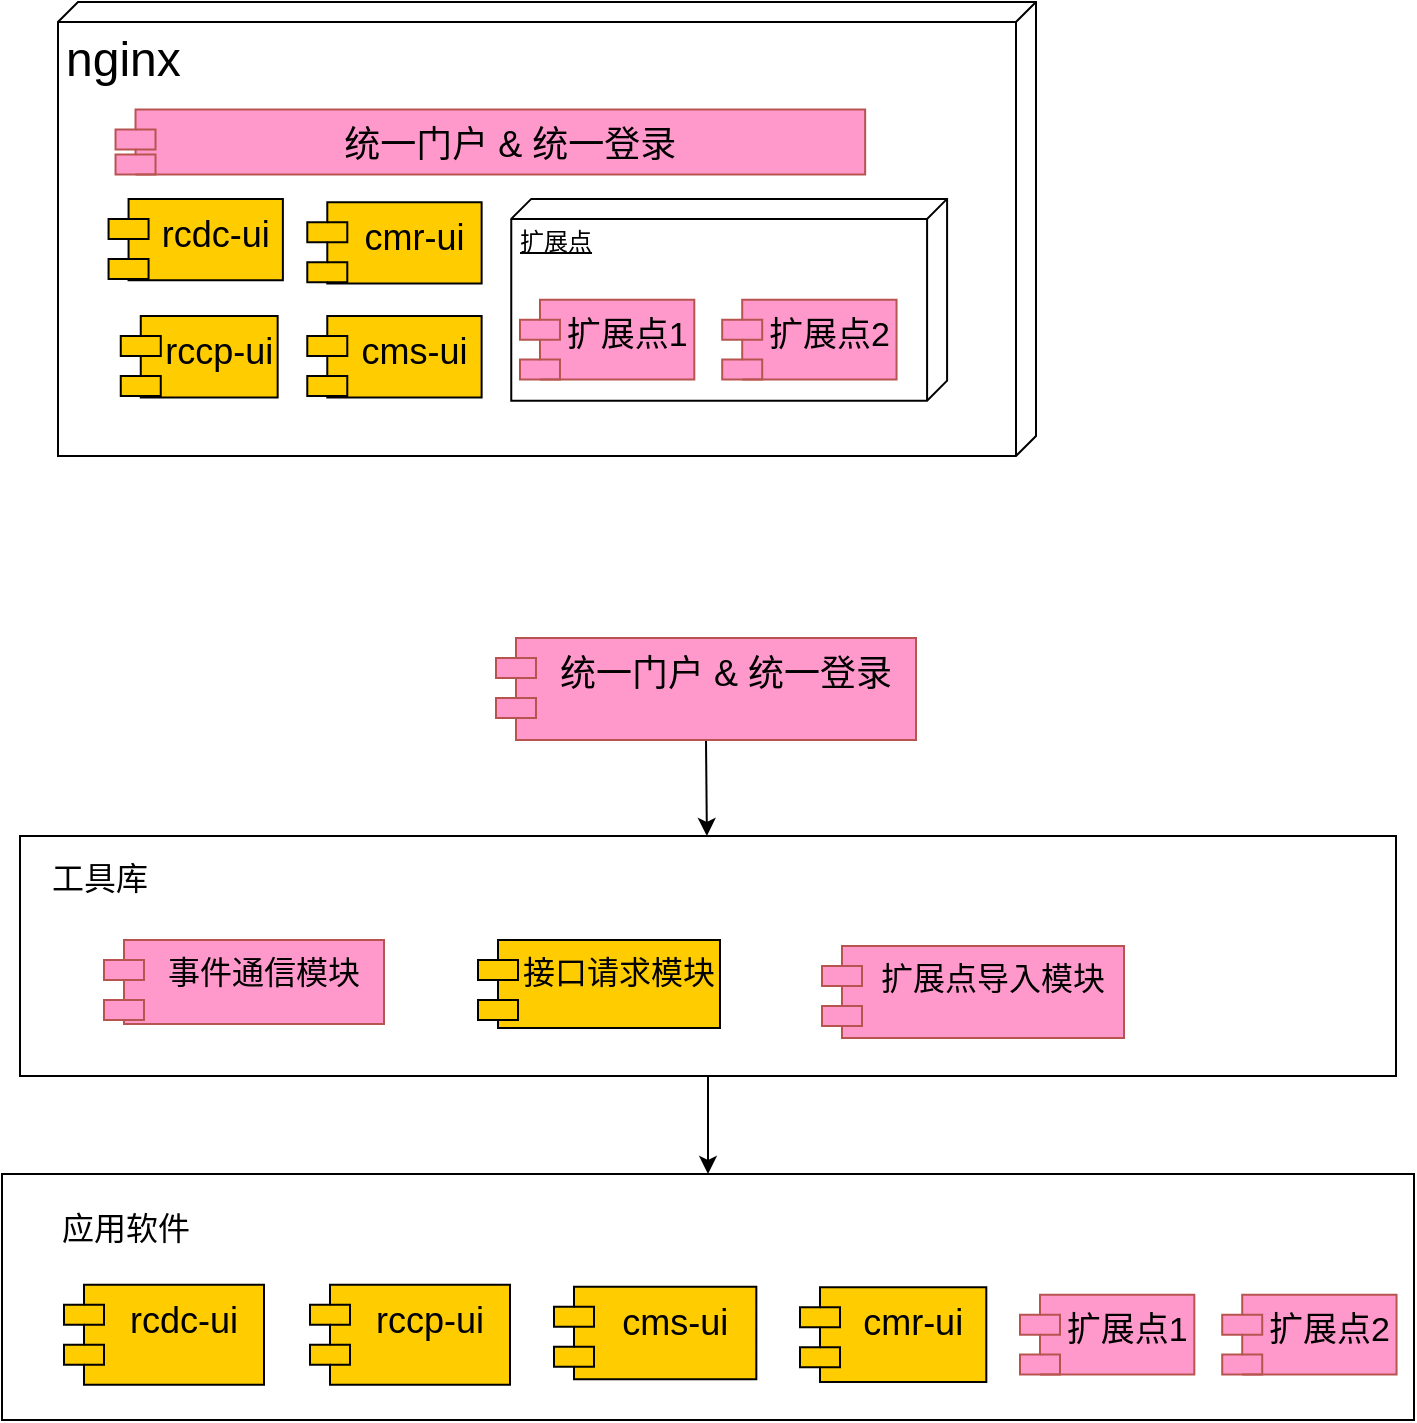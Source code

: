<mxfile version="15.8.6" type="github">
  <diagram id="j0ziaLHF8pWoc9vtY9ym" name="Page-1">
    <mxGraphModel dx="1500" dy="835" grid="0" gridSize="10" guides="1" tooltips="1" connect="1" arrows="1" fold="1" page="1" pageScale="1" pageWidth="827" pageHeight="4069" math="0" shadow="0">
      <root>
        <mxCell id="0" />
        <mxCell id="1" parent="0" />
        <mxCell id="LfQ-vOlzmzYYvnquImAN-56" style="edgeStyle=none;rounded=0;orthogonalLoop=1;jettySize=auto;html=1;exitX=0.5;exitY=1;exitDx=0;exitDy=0;fontSize=16;" edge="1" parent="1" source="LfQ-vOlzmzYYvnquImAN-48" target="LfQ-vOlzmzYYvnquImAN-45">
          <mxGeometry relative="1" as="geometry" />
        </mxCell>
        <mxCell id="LfQ-vOlzmzYYvnquImAN-48" value="" style="rounded=0;whiteSpace=wrap;html=1;fontSize=16;align=left;" vertex="1" parent="1">
          <mxGeometry x="71" y="458" width="688" height="120" as="geometry" />
        </mxCell>
        <mxCell id="LfQ-vOlzmzYYvnquImAN-45" value="" style="rounded=0;whiteSpace=wrap;html=1;fontSize=16;" vertex="1" parent="1">
          <mxGeometry x="62" y="627" width="706" height="123" as="geometry" />
        </mxCell>
        <mxCell id="LfQ-vOlzmzYYvnquImAN-5" value="" style="group" vertex="1" connectable="0" parent="1">
          <mxGeometry x="90" y="41" width="489" height="227" as="geometry" />
        </mxCell>
        <mxCell id="5luBb_2tMEL0sUNSLeLB-1" value="&lt;font style=&quot;font-size: 24px&quot;&gt;nginx&lt;/font&gt;" style="verticalAlign=top;align=left;spacingTop=8;spacingLeft=2;spacingRight=12;shape=cube;size=10;direction=south;fontStyle=0;html=1;" parent="LfQ-vOlzmzYYvnquImAN-5" vertex="1">
          <mxGeometry width="489" height="227.0" as="geometry" />
        </mxCell>
        <mxCell id="LfQ-vOlzmzYYvnquImAN-2" value="扩展点" style="verticalAlign=top;align=left;spacingTop=8;spacingLeft=2;spacingRight=12;shape=cube;size=10;direction=south;fontStyle=4;html=1;" vertex="1" parent="LfQ-vOlzmzYYvnquImAN-5">
          <mxGeometry x="226.631" y="98.448" width="217.914" height="100.889" as="geometry" />
        </mxCell>
        <mxCell id="LfQ-vOlzmzYYvnquImAN-1" value="扩展点1" style="shape=module;align=left;spacingLeft=20;align=center;verticalAlign=top;fontSize=17;strokeColor=#b85450;fillColor=#ff99cc;" vertex="1" parent="LfQ-vOlzmzYYvnquImAN-5">
          <mxGeometry x="230.989" y="148.892" width="87.166" height="39.867" as="geometry" />
        </mxCell>
        <mxCell id="5luBb_2tMEL0sUNSLeLB-2" value="统一门户 &amp; 统一登录" style="shape=module;align=left;spacingLeft=20;align=center;verticalAlign=top;fontSize=18;fillColor=#ff99cc;strokeColor=#b85450;" parent="LfQ-vOlzmzYYvnquImAN-5" vertex="1">
          <mxGeometry x="28.765" y="53.699" width="374.813" height="32.545" as="geometry" />
        </mxCell>
        <mxCell id="5luBb_2tMEL0sUNSLeLB-3" value="rcdc-ui" style="shape=module;align=left;spacingLeft=20;align=center;verticalAlign=top;fontSize=18;fillColor=#ffcc00;" parent="LfQ-vOlzmzYYvnquImAN-5" vertex="1">
          <mxGeometry x="25.278" y="98.448" width="87.166" height="40.681" as="geometry" />
        </mxCell>
        <mxCell id="5luBb_2tMEL0sUNSLeLB-4" value="rccp-ui" style="shape=module;align=left;spacingLeft=20;align=center;verticalAlign=top;fontSize=18;fillColor=#ffcc00;" parent="LfQ-vOlzmzYYvnquImAN-5" vertex="1">
          <mxGeometry x="31.38" y="157.029" width="78.449" height="40.681" as="geometry" />
        </mxCell>
        <mxCell id="5luBb_2tMEL0sUNSLeLB-5" value="cmr-ui" style="shape=module;align=left;spacingLeft=20;align=center;verticalAlign=top;fontSize=18;fillColor=#ffcc00;" parent="LfQ-vOlzmzYYvnquImAN-5" vertex="1">
          <mxGeometry x="124.647" y="100.075" width="87.166" height="40.681" as="geometry" />
        </mxCell>
        <mxCell id="5luBb_2tMEL0sUNSLeLB-6" value="cms-ui" style="shape=module;align=left;spacingLeft=20;align=center;verticalAlign=top;fontSize=18;fillColor=#ffcc00;" parent="LfQ-vOlzmzYYvnquImAN-5" vertex="1">
          <mxGeometry x="124.642" y="157.029" width="87.166" height="40.681" as="geometry" />
        </mxCell>
        <mxCell id="LfQ-vOlzmzYYvnquImAN-3" value="扩展点2" style="shape=module;align=left;spacingLeft=20;align=center;verticalAlign=top;fontSize=17;strokeColor=#b85450;fillColor=#ff99cc;" vertex="1" parent="LfQ-vOlzmzYYvnquImAN-5">
          <mxGeometry x="332.102" y="148.892" width="87.166" height="39.867" as="geometry" />
        </mxCell>
        <mxCell id="LfQ-vOlzmzYYvnquImAN-55" style="edgeStyle=none;rounded=0;orthogonalLoop=1;jettySize=auto;html=1;exitX=0.5;exitY=1;exitDx=0;exitDy=0;fontSize=16;" edge="1" parent="1" source="LfQ-vOlzmzYYvnquImAN-16" target="LfQ-vOlzmzYYvnquImAN-48">
          <mxGeometry relative="1" as="geometry" />
        </mxCell>
        <mxCell id="LfQ-vOlzmzYYvnquImAN-16" value="统一门户 &amp; 统一登录" style="shape=module;align=left;spacingLeft=20;align=center;verticalAlign=top;fontSize=18;fillColor=#ff99cc;strokeColor=#b85450;" vertex="1" parent="1">
          <mxGeometry x="309" y="359" width="210" height="51" as="geometry" />
        </mxCell>
        <mxCell id="LfQ-vOlzmzYYvnquImAN-18" value="rcdc-ui" style="shape=module;align=left;spacingLeft=20;align=center;verticalAlign=top;fontSize=18;fillColor=#ffcc00;" vertex="1" parent="1">
          <mxGeometry x="93" y="682.33" width="100" height="50" as="geometry" />
        </mxCell>
        <mxCell id="LfQ-vOlzmzYYvnquImAN-19" value="rccp-ui" style="shape=module;align=left;spacingLeft=20;align=center;verticalAlign=top;fontSize=18;fillColor=#ffcc00;" vertex="1" parent="1">
          <mxGeometry x="216" y="682.33" width="100" height="50" as="geometry" />
        </mxCell>
        <mxCell id="LfQ-vOlzmzYYvnquImAN-30" value="cms-ui" style="shape=module;align=left;spacingLeft=20;align=center;verticalAlign=top;fontSize=18;fillColor=#ffcc00;" vertex="1" parent="1">
          <mxGeometry x="338" y="683.33" width="101.17" height="46.34" as="geometry" />
        </mxCell>
        <mxCell id="LfQ-vOlzmzYYvnquImAN-31" value="cmr-ui" style="shape=module;align=left;spacingLeft=20;align=center;verticalAlign=top;fontSize=18;fillColor=#ffcc00;" vertex="1" parent="1">
          <mxGeometry x="461" y="683.66" width="93.16" height="47.34" as="geometry" />
        </mxCell>
        <mxCell id="LfQ-vOlzmzYYvnquImAN-32" value="事件通信模块" style="shape=module;align=left;spacingLeft=20;align=center;verticalAlign=top;fontSize=16;fillColor=#ff99cc;strokeColor=#b85450;" vertex="1" parent="1">
          <mxGeometry x="113" y="510" width="140" height="42" as="geometry" />
        </mxCell>
        <mxCell id="LfQ-vOlzmzYYvnquImAN-40" value="接口请求模块" style="shape=module;align=left;spacingLeft=20;align=center;verticalAlign=top;fontSize=16;fillColor=#ffcc00;" vertex="1" parent="1">
          <mxGeometry x="300" y="510" width="121" height="44" as="geometry" />
        </mxCell>
        <mxCell id="LfQ-vOlzmzYYvnquImAN-43" value="扩展点导入模块" style="shape=module;align=left;spacingLeft=20;align=center;verticalAlign=top;fontSize=16;strokeColor=#b85450;fillColor=#ff99cc;" vertex="1" parent="1">
          <mxGeometry x="472" y="513" width="151" height="46" as="geometry" />
        </mxCell>
        <mxCell id="LfQ-vOlzmzYYvnquImAN-46" value="扩展点1" style="shape=module;align=left;spacingLeft=20;align=center;verticalAlign=top;fontSize=17;strokeColor=#b85450;fillColor=#ff99cc;" vertex="1" parent="1">
          <mxGeometry x="570.999" y="687.392" width="87.166" height="39.867" as="geometry" />
        </mxCell>
        <mxCell id="LfQ-vOlzmzYYvnquImAN-47" value="扩展点2" style="shape=module;align=left;spacingLeft=20;align=center;verticalAlign=top;fontSize=17;strokeColor=#b85450;fillColor=#ff99cc;" vertex="1" parent="1">
          <mxGeometry x="672.112" y="687.392" width="87.166" height="39.867" as="geometry" />
        </mxCell>
        <mxCell id="LfQ-vOlzmzYYvnquImAN-49" value="工具库" style="text;html=1;strokeColor=none;fillColor=none;align=center;verticalAlign=middle;whiteSpace=wrap;rounded=0;fontSize=16;" vertex="1" parent="1">
          <mxGeometry x="81" y="464" width="60" height="30" as="geometry" />
        </mxCell>
        <mxCell id="LfQ-vOlzmzYYvnquImAN-50" value="应用软件" style="text;html=1;strokeColor=none;fillColor=none;align=center;verticalAlign=middle;whiteSpace=wrap;rounded=0;fontSize=16;" vertex="1" parent="1">
          <mxGeometry x="83" y="639" width="82" height="30" as="geometry" />
        </mxCell>
      </root>
    </mxGraphModel>
  </diagram>
</mxfile>
